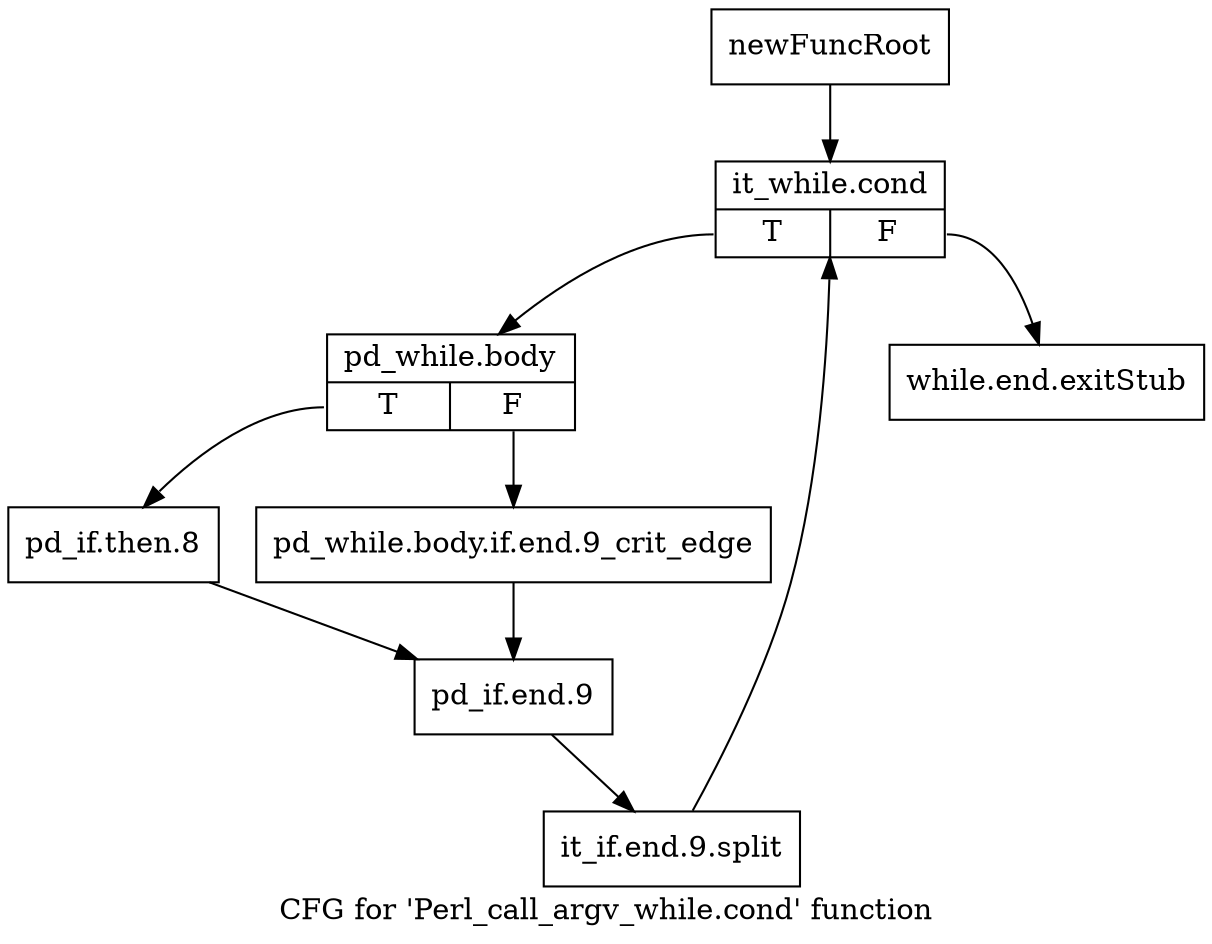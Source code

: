 digraph "CFG for 'Perl_call_argv_while.cond' function" {
	label="CFG for 'Perl_call_argv_while.cond' function";

	Node0x4d41bb0 [shape=record,label="{newFuncRoot}"];
	Node0x4d41bb0 -> Node0x4d42590;
	Node0x4d42540 [shape=record,label="{while.end.exitStub}"];
	Node0x4d42590 [shape=record,label="{it_while.cond|{<s0>T|<s1>F}}"];
	Node0x4d42590:s0 -> Node0x4d425e0;
	Node0x4d42590:s1 -> Node0x4d42540;
	Node0x4d425e0 [shape=record,label="{pd_while.body|{<s0>T|<s1>F}}"];
	Node0x4d425e0:s0 -> Node0x4d42680;
	Node0x4d425e0:s1 -> Node0x4d42630;
	Node0x4d42630 [shape=record,label="{pd_while.body.if.end.9_crit_edge}"];
	Node0x4d42630 -> Node0x4d426d0;
	Node0x4d42680 [shape=record,label="{pd_if.then.8}"];
	Node0x4d42680 -> Node0x4d426d0;
	Node0x4d426d0 [shape=record,label="{pd_if.end.9}"];
	Node0x4d426d0 -> Node0x6593da0;
	Node0x6593da0 [shape=record,label="{it_if.end.9.split}"];
	Node0x6593da0 -> Node0x4d42590;
}
